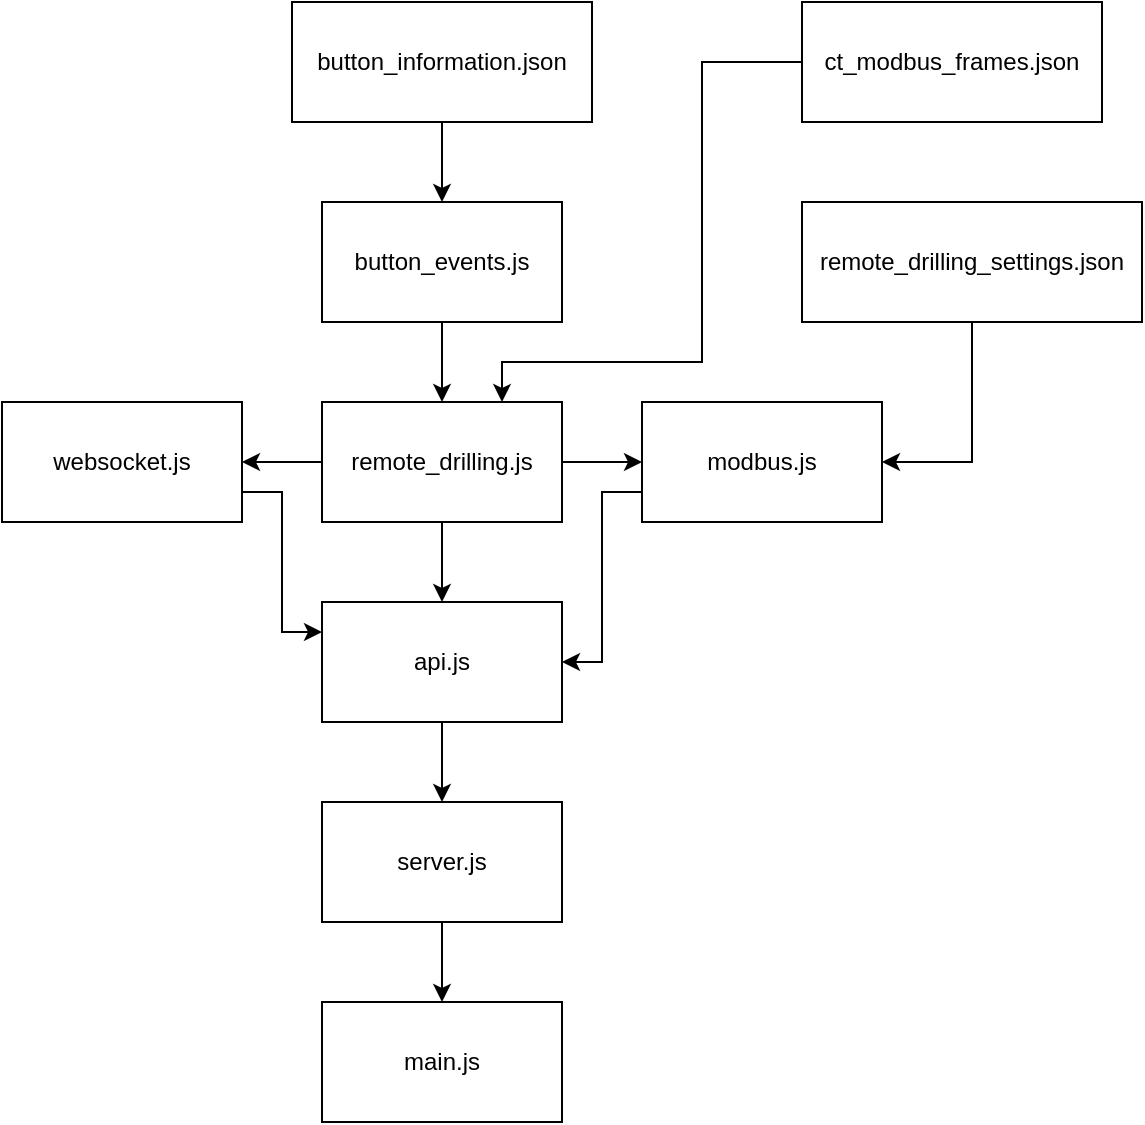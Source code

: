 <mxfile version="20.7.4" type="device"><diagram id="ajjQJghj6dNPMftnGT16" name="Page-1"><mxGraphModel dx="1418" dy="825" grid="1" gridSize="10" guides="1" tooltips="1" connect="1" arrows="1" fold="1" page="1" pageScale="1" pageWidth="850" pageHeight="1100" math="0" shadow="0"><root><mxCell id="0"/><mxCell id="1" parent="0"/><mxCell id="Avy8Kj-iSn9O61SHlria-17" style="edgeStyle=orthogonalEdgeStyle;rounded=0;orthogonalLoop=1;jettySize=auto;html=1;exitX=1;exitY=0.75;exitDx=0;exitDy=0;entryX=0;entryY=0.25;entryDx=0;entryDy=0;" parent="1" source="Avy8Kj-iSn9O61SHlria-1" target="Avy8Kj-iSn9O61SHlria-5" edge="1"><mxGeometry relative="1" as="geometry"/></mxCell><mxCell id="Avy8Kj-iSn9O61SHlria-1" value="websocket.js" style="rounded=0;whiteSpace=wrap;html=1;" parent="1" vertex="1"><mxGeometry x="160" y="400" width="120" height="60" as="geometry"/></mxCell><mxCell id="Avy8Kj-iSn9O61SHlria-16" style="edgeStyle=orthogonalEdgeStyle;rounded=0;orthogonalLoop=1;jettySize=auto;html=1;exitX=0;exitY=0.75;exitDx=0;exitDy=0;entryX=1;entryY=0.5;entryDx=0;entryDy=0;" parent="1" source="Avy8Kj-iSn9O61SHlria-2" target="Avy8Kj-iSn9O61SHlria-5" edge="1"><mxGeometry relative="1" as="geometry"/></mxCell><mxCell id="Avy8Kj-iSn9O61SHlria-2" value="modbus.js" style="rounded=0;whiteSpace=wrap;html=1;" parent="1" vertex="1"><mxGeometry x="480" y="400" width="120" height="60" as="geometry"/></mxCell><mxCell id="Avy8Kj-iSn9O61SHlria-31" style="edgeStyle=orthogonalEdgeStyle;rounded=0;orthogonalLoop=1;jettySize=auto;html=1;exitX=0.5;exitY=1;exitDx=0;exitDy=0;entryX=0.5;entryY=0;entryDx=0;entryDy=0;strokeColor=#000000;" parent="1" source="Avy8Kj-iSn9O61SHlria-3" target="Avy8Kj-iSn9O61SHlria-4" edge="1"><mxGeometry relative="1" as="geometry"/></mxCell><mxCell id="Avy8Kj-iSn9O61SHlria-3" value="button_events.js" style="rounded=0;whiteSpace=wrap;html=1;" parent="1" vertex="1"><mxGeometry x="320" y="300" width="120" height="60" as="geometry"/></mxCell><mxCell id="Avy8Kj-iSn9O61SHlria-13" style="edgeStyle=orthogonalEdgeStyle;rounded=0;orthogonalLoop=1;jettySize=auto;html=1;entryX=0.5;entryY=0;entryDx=0;entryDy=0;" parent="1" source="Avy8Kj-iSn9O61SHlria-4" target="Avy8Kj-iSn9O61SHlria-5" edge="1"><mxGeometry relative="1" as="geometry"/></mxCell><mxCell id="Avy8Kj-iSn9O61SHlria-19" style="edgeStyle=orthogonalEdgeStyle;rounded=0;orthogonalLoop=1;jettySize=auto;html=1;exitX=1;exitY=0.5;exitDx=0;exitDy=0;entryX=0;entryY=0.5;entryDx=0;entryDy=0;" parent="1" source="Avy8Kj-iSn9O61SHlria-4" target="Avy8Kj-iSn9O61SHlria-2" edge="1"><mxGeometry relative="1" as="geometry"/></mxCell><mxCell id="Avy8Kj-iSn9O61SHlria-20" style="edgeStyle=orthogonalEdgeStyle;rounded=0;orthogonalLoop=1;jettySize=auto;html=1;exitX=0;exitY=0.5;exitDx=0;exitDy=0;entryX=1;entryY=0.5;entryDx=0;entryDy=0;" parent="1" source="Avy8Kj-iSn9O61SHlria-4" target="Avy8Kj-iSn9O61SHlria-1" edge="1"><mxGeometry relative="1" as="geometry"/></mxCell><mxCell id="Avy8Kj-iSn9O61SHlria-4" value="remote_drilling.js" style="rounded=0;whiteSpace=wrap;html=1;" parent="1" vertex="1"><mxGeometry x="320" y="400" width="120" height="60" as="geometry"/></mxCell><mxCell id="Avy8Kj-iSn9O61SHlria-14" style="edgeStyle=orthogonalEdgeStyle;rounded=0;orthogonalLoop=1;jettySize=auto;html=1;exitX=0.5;exitY=1;exitDx=0;exitDy=0;entryX=0.5;entryY=0;entryDx=0;entryDy=0;" parent="1" source="Avy8Kj-iSn9O61SHlria-5" target="Avy8Kj-iSn9O61SHlria-9" edge="1"><mxGeometry relative="1" as="geometry"/></mxCell><mxCell id="Avy8Kj-iSn9O61SHlria-5" value="api.js" style="rounded=0;whiteSpace=wrap;html=1;" parent="1" vertex="1"><mxGeometry x="320" y="500" width="120" height="60" as="geometry"/></mxCell><mxCell id="Avy8Kj-iSn9O61SHlria-30" style="edgeStyle=orthogonalEdgeStyle;rounded=0;orthogonalLoop=1;jettySize=auto;html=1;exitX=0.5;exitY=1;exitDx=0;exitDy=0;entryX=0.5;entryY=0;entryDx=0;entryDy=0;strokeColor=#000000;" parent="1" source="Avy8Kj-iSn9O61SHlria-6" target="Avy8Kj-iSn9O61SHlria-3" edge="1"><mxGeometry relative="1" as="geometry"/></mxCell><mxCell id="Avy8Kj-iSn9O61SHlria-6" value="button_information.json" style="rounded=0;whiteSpace=wrap;html=1;" parent="1" vertex="1"><mxGeometry x="305" y="200" width="150" height="60" as="geometry"/></mxCell><mxCell id="Avy8Kj-iSn9O61SHlria-32" style="edgeStyle=orthogonalEdgeStyle;rounded=0;orthogonalLoop=1;jettySize=auto;html=1;exitX=0;exitY=0.5;exitDx=0;exitDy=0;entryX=0.75;entryY=0;entryDx=0;entryDy=0;strokeColor=#000000;" parent="1" source="Avy8Kj-iSn9O61SHlria-7" target="Avy8Kj-iSn9O61SHlria-4" edge="1"><mxGeometry relative="1" as="geometry"><Array as="points"><mxPoint x="510" y="230"/><mxPoint x="510" y="380"/><mxPoint x="410" y="380"/></Array></mxGeometry></mxCell><mxCell id="Avy8Kj-iSn9O61SHlria-7" value="ct_modbus_frames.json" style="rounded=0;whiteSpace=wrap;html=1;" parent="1" vertex="1"><mxGeometry x="560" y="200" width="150" height="60" as="geometry"/></mxCell><mxCell id="Avy8Kj-iSn9O61SHlria-18" style="edgeStyle=orthogonalEdgeStyle;rounded=0;orthogonalLoop=1;jettySize=auto;html=1;exitX=0.5;exitY=1;exitDx=0;exitDy=0;entryX=1;entryY=0.5;entryDx=0;entryDy=0;" parent="1" source="Avy8Kj-iSn9O61SHlria-8" target="Avy8Kj-iSn9O61SHlria-2" edge="1"><mxGeometry relative="1" as="geometry"/></mxCell><mxCell id="Avy8Kj-iSn9O61SHlria-8" value="remote_drilling_settings.json" style="rounded=0;whiteSpace=wrap;html=1;" parent="1" vertex="1"><mxGeometry x="560" y="300" width="170" height="60" as="geometry"/></mxCell><mxCell id="Avy8Kj-iSn9O61SHlria-15" style="edgeStyle=orthogonalEdgeStyle;rounded=0;orthogonalLoop=1;jettySize=auto;html=1;exitX=0.5;exitY=1;exitDx=0;exitDy=0;entryX=0.5;entryY=0;entryDx=0;entryDy=0;" parent="1" source="Avy8Kj-iSn9O61SHlria-9" target="Avy8Kj-iSn9O61SHlria-10" edge="1"><mxGeometry relative="1" as="geometry"/></mxCell><mxCell id="Avy8Kj-iSn9O61SHlria-9" value="server.js" style="rounded=0;whiteSpace=wrap;html=1;" parent="1" vertex="1"><mxGeometry x="320" y="600" width="120" height="60" as="geometry"/></mxCell><mxCell id="Avy8Kj-iSn9O61SHlria-10" value="main.js" style="rounded=0;whiteSpace=wrap;html=1;" parent="1" vertex="1"><mxGeometry x="320" y="700" width="120" height="60" as="geometry"/></mxCell></root></mxGraphModel></diagram></mxfile>